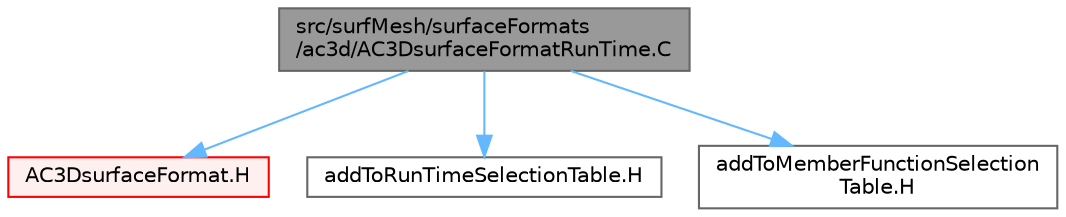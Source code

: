 digraph "src/surfMesh/surfaceFormats/ac3d/AC3DsurfaceFormatRunTime.C"
{
 // LATEX_PDF_SIZE
  bgcolor="transparent";
  edge [fontname=Helvetica,fontsize=10,labelfontname=Helvetica,labelfontsize=10];
  node [fontname=Helvetica,fontsize=10,shape=box,height=0.2,width=0.4];
  Node1 [id="Node000001",label="src/surfMesh/surfaceFormats\l/ac3d/AC3DsurfaceFormatRunTime.C",height=0.2,width=0.4,color="gray40", fillcolor="grey60", style="filled", fontcolor="black",tooltip=" "];
  Node1 -> Node2 [id="edge1_Node000001_Node000002",color="steelblue1",style="solid",tooltip=" "];
  Node2 [id="Node000002",label="AC3DsurfaceFormat.H",height=0.2,width=0.4,color="red", fillcolor="#FFF0F0", style="filled",URL="$AC3DsurfaceFormat_8H.html",tooltip=" "];
  Node1 -> Node276 [id="edge2_Node000001_Node000276",color="steelblue1",style="solid",tooltip=" "];
  Node276 [id="Node000276",label="addToRunTimeSelectionTable.H",height=0.2,width=0.4,color="grey40", fillcolor="white", style="filled",URL="$addToRunTimeSelectionTable_8H.html",tooltip="Macros for easy insertion into run-time selection tables."];
  Node1 -> Node277 [id="edge3_Node000001_Node000277",color="steelblue1",style="solid",tooltip=" "];
  Node277 [id="Node000277",label="addToMemberFunctionSelection\lTable.H",height=0.2,width=0.4,color="grey40", fillcolor="white", style="filled",URL="$addToMemberFunctionSelectionTable_8H.html",tooltip="Macros for easy insertion into member function selection tables."];
}
